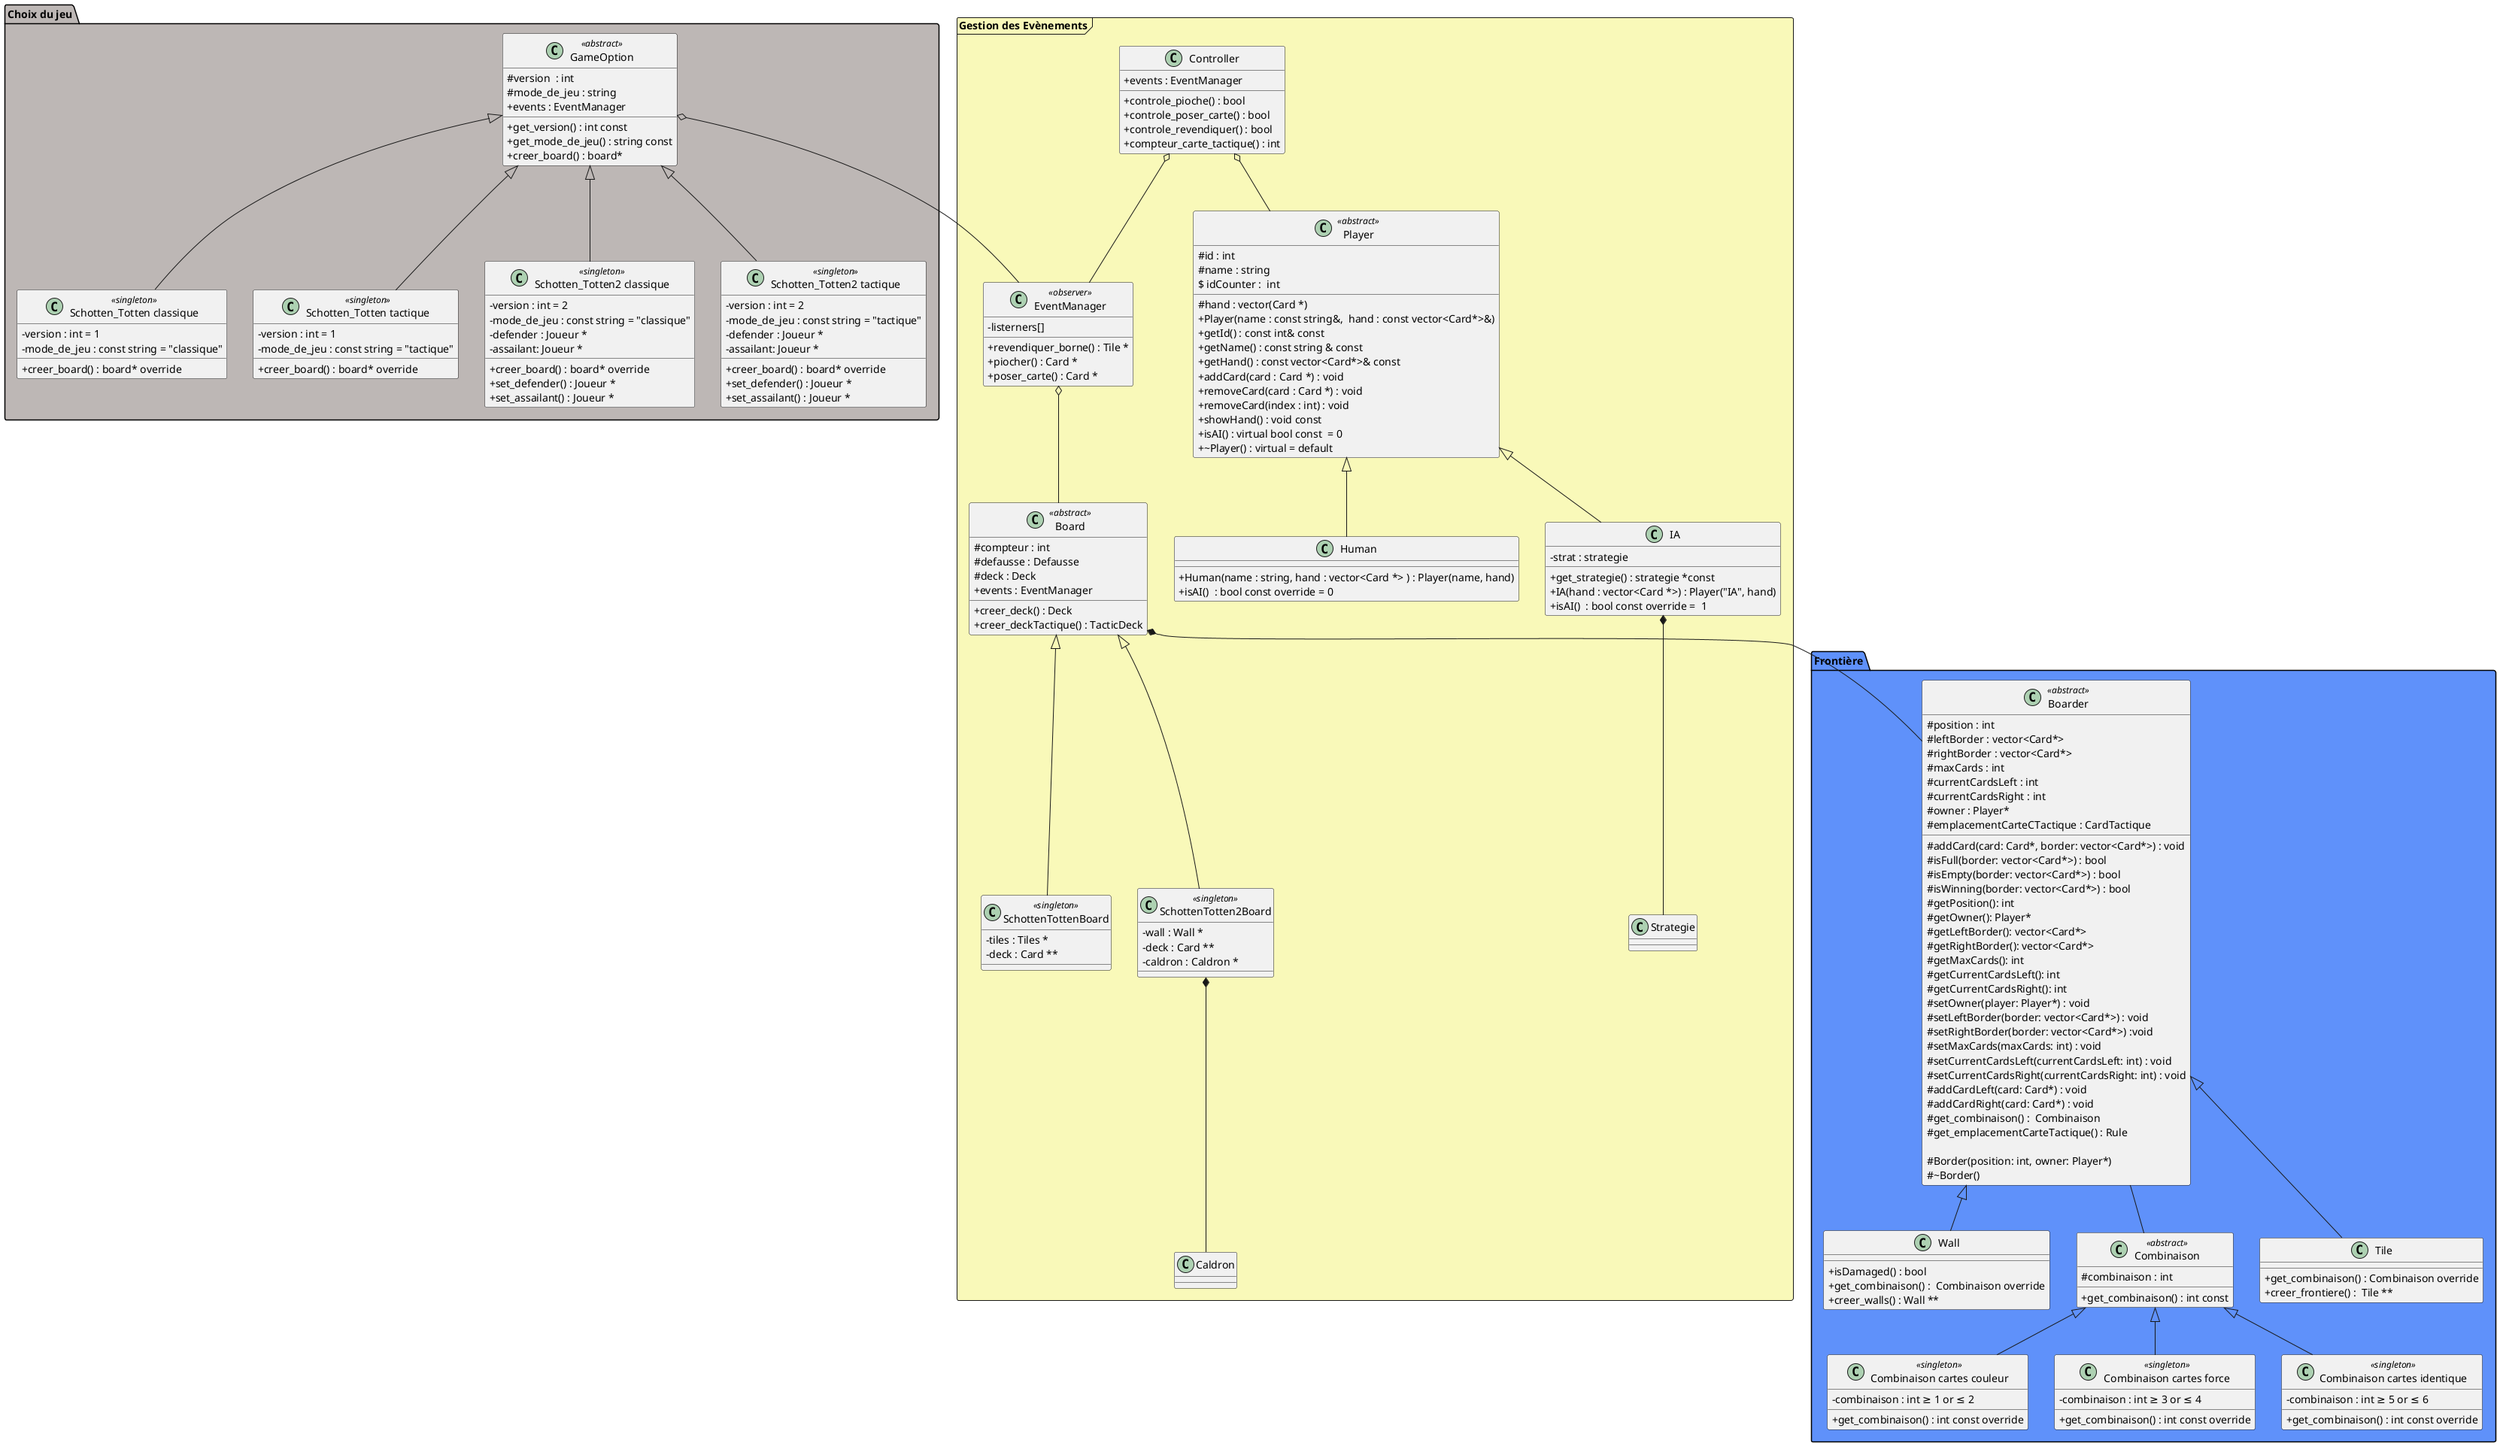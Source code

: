 @startuml ex
skinparam classAttributeIconSize 0
package "Choix du jeu" <<Folder>> #BDB7B5 {
class GameOption  <<abstract>> {
# version  : int 
# mode_de_jeu : string
+ events : EventManager
+ get_version() : int const
+ get_mode_de_jeu() : string const
+ creer_board() : board*
}

class "Schotten_Totten classique" <<singleton>>{
- version : int = 1
- mode_de_jeu : const string = "classique"
+ creer_board() : board* override
}

class "Schotten_Totten tactique" <<singleton>> {
- version : int = 1
- mode_de_jeu : const string = "tactique"
+ creer_board() : board* override
}

class "Schotten_Totten2 classique" <<singleton>> {
- version : int = 2
- mode_de_jeu : const string = "classique"
- defender : Joueur *
- assailant: Joueur *
+ creer_board() : board* override
+ set_defender() : Joueur *
+ set_assailant() : Joueur *
}

class "Schotten_Totten2 tactique" <<singleton>> {
- version : int = 2
- mode_de_jeu : const string = "tactique"
- defender : Joueur *
- assailant: Joueur *
+ creer_board() : board* override
+ set_defender() : Joueur *
+ set_assailant() : Joueur *
}
}

package "Frontière" <<Folder>> #5F91FA{
class Boarder <<abstract>>{
# position : int
# leftBorder : vector<Card*> 
# rightBorder : vector<Card*> 
# maxCards : int
# currentCardsLeft : int
# currentCardsRight : int
# owner : Player*
# emplacementCarteCTactique : CardTactique 

# addCard(card: Card*, border: vector<Card*>) : void
# isFull(border: vector<Card*>) : bool
# isEmpty(border: vector<Card*>) : bool
# isWinning(border: vector<Card*>) : bool
# getPosition(): int                              
# getOwner(): Player*                             
# getLeftBorder(): vector<Card*>              
# getRightBorder(): vector<Card*>             
# getMaxCards(): int                              
# getCurrentCardsLeft(): int                      
# getCurrentCardsRight(): int                     
# setOwner(player: Player*) : void                       
# setLeftBorder(border: vector<Card*>) : void        
# setRightBorder(border: vector<Card*>) :void       
# setMaxCards(maxCards: int) : void                      
# setCurrentCardsLeft(currentCardsLeft: int) : void       
# setCurrentCardsRight(currentCardsRight: int) : void
# addCardLeft(card: Card*) : void                        
# addCardRight(card: Card*) : void
# get_combinaison() :  Combinaison
# get_emplacementCarteTactique() : Rule

# Border(position: int, owner: Player*)            
# ~Border()
}

class Combinaison <<abstract>> {
# combinaison : int
+ get_combinaison() : int const 
}

class "Combinaison cartes couleur" <<singleton>> {
- combinaison : int ≥ 1 or ≤ 2
+ get_combinaison() : int const override
}

class "Combinaison cartes force" <<singleton>>{
- combinaison : int ≥ 3 or ≤ 4
+ get_combinaison() : int const override
}

class "Combinaison cartes identique" <<singleton>>{
- combinaison : int ≥ 5 or ≤ 6
+ get_combinaison() : int const override
}

class Tile {
+ get_combinaison() : Combinaison override
+ creer_frontiere() :  Tile **
}

class Wall {
+ isDamaged() : bool 
+ get_combinaison() :  Combinaison override
+ creer_walls() : Wall **
}
}

package "Gestion des Evènements" <<Frame>> #F9F9B9 {
class EventManager <<observer>> {
-listerners[]
+ revendiquer_borne() : Tile *
+ piocher() : Card *
+ poser_carte() : Card *
}

class Board <<abstract>> {
# compteur : int
# defausse : Defausse
# deck : Deck
+ events : EventManager
+ creer_deck() : Deck
+ creer_deckTactique() : TacticDeck
}

class Controller {
+ events : EventManager
+ controle_pioche() : bool
+ controle_poser_carte() : bool
+ controle_revendiquer() : bool
+ compteur_carte_tactique() : int
}

class Player <<abstract>> {
# id : int
# name : string 
# hand : vector(Card *)
$ idCounter :  int

+ Player(name : const string&,  hand : const vector<Card*>&)
+ getId() : const int& const
+ getName() : const string & const
+ getHand() : const vector<Card*>& const
+ addCard(card : Card *) : void
+ removeCard(card : Card *) : void
+ removeCard(index : int) : void
+ showHand() : void const
+ isAI() : virtual bool const  = 0
+ ~Player() : virtual = default
}
class Human {
+ Human(name : string, hand : vector<Card *> ) : Player(name, hand)
+  isAI()  : bool const override = 0
}

class IA {
- strat : strategie
+ get_strategie() : strategie *const
+ IA(hand : vector<Card *>) : Player("IA", hand)
+ isAI()  : bool const override =  1
}


class SchottenTottenBoard <<singleton>>{
- tiles : Tiles *
- deck : Card ** 
}

class SchottenTotten2Board <<singleton>> {
- wall : Wall *
- deck : Card **
- caldron : Caldron *
}
class Caldron 

class Strategie 
}


GameOption o--EventManager
GameOption <|-- "Schotten_Totten classique"
GameOption <|-- "Schotten_Totten tactique"
GameOption <|-- "Schotten_Totten2 classique"
GameOption <|-- "Schotten_Totten2 tactique"
Controller o-- EventManager
Controller o-- Player
EventManager o-- Board

Board  *-- Boarder
Boarder <|-- Tile
Boarder  <|-- Wall
Boarder  -- Combinaison 
Combinaison  <|-- "Combinaison cartes couleur"
Combinaison  <|-- "Combinaison cartes force" 
Combinaison <|-- "Combinaison cartes identique" 

Player <|-- Human
Player <|-- IA
IA *-- Strategie

Board <|-- SchottenTottenBoard
Board <|-- SchottenTotten2Board
SchottenTotten2Board *-- Caldron

@enduml
